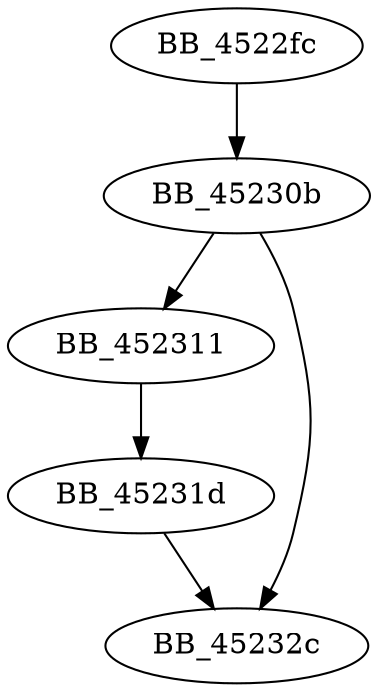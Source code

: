DiGraph sub_4522FC{
BB_4522fc->BB_45230b
BB_45230b->BB_452311
BB_45230b->BB_45232c
BB_452311->BB_45231d
BB_45231d->BB_45232c
}
